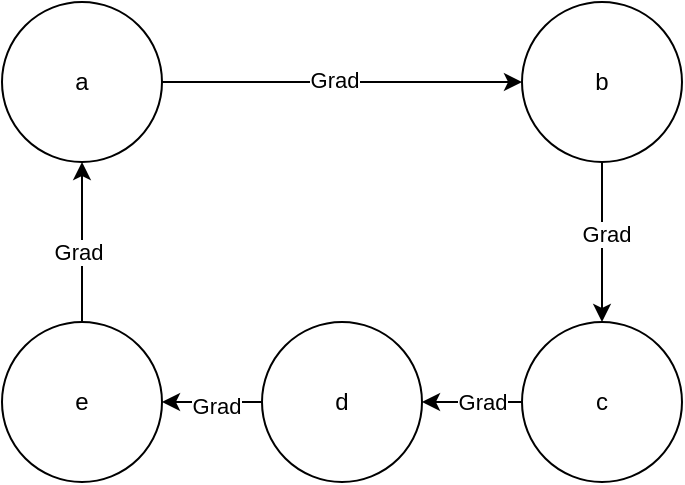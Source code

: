 <mxfile version="15.8.6" type="github">
  <diagram id="lMNd0b-DniXH8U6d8WW7" name="Page-1">
    <mxGraphModel dx="2066" dy="769" grid="1" gridSize="10" guides="1" tooltips="1" connect="1" arrows="1" fold="1" page="1" pageScale="1" pageWidth="850" pageHeight="1100" math="0" shadow="0">
      <root>
        <mxCell id="0" />
        <mxCell id="1" parent="0" />
        <mxCell id="Afmu1e2ez_ZusAOGPeaA-10" style="edgeStyle=orthogonalEdgeStyle;curved=1;orthogonalLoop=1;jettySize=auto;html=1;exitX=1;exitY=0.5;exitDx=0;exitDy=0;entryX=0;entryY=0.5;entryDx=0;entryDy=0;" edge="1" parent="1" source="Afmu1e2ez_ZusAOGPeaA-2" target="Afmu1e2ez_ZusAOGPeaA-6">
          <mxGeometry relative="1" as="geometry" />
        </mxCell>
        <mxCell id="Afmu1e2ez_ZusAOGPeaA-14" value="Grad" style="edgeLabel;html=1;align=center;verticalAlign=middle;resizable=0;points=[];" vertex="1" connectable="0" parent="Afmu1e2ez_ZusAOGPeaA-10">
          <mxGeometry x="-0.047" y="1" relative="1" as="geometry">
            <mxPoint as="offset" />
          </mxGeometry>
        </mxCell>
        <mxCell id="Afmu1e2ez_ZusAOGPeaA-2" value="a" style="ellipse;whiteSpace=wrap;html=1;aspect=fixed;" vertex="1" parent="1">
          <mxGeometry x="240" y="130" width="80" height="80" as="geometry" />
        </mxCell>
        <mxCell id="Afmu1e2ez_ZusAOGPeaA-8" style="edgeStyle=orthogonalEdgeStyle;orthogonalLoop=1;jettySize=auto;html=1;exitX=0.5;exitY=0;exitDx=0;exitDy=0;entryX=0.5;entryY=1;entryDx=0;entryDy=0;curved=1;" edge="1" parent="1" source="Afmu1e2ez_ZusAOGPeaA-3" target="Afmu1e2ez_ZusAOGPeaA-2">
          <mxGeometry relative="1" as="geometry" />
        </mxCell>
        <mxCell id="Afmu1e2ez_ZusAOGPeaA-19" value="Grad" style="edgeLabel;html=1;align=center;verticalAlign=middle;resizable=0;points=[];" vertex="1" connectable="0" parent="Afmu1e2ez_ZusAOGPeaA-8">
          <mxGeometry x="-0.125" y="2" relative="1" as="geometry">
            <mxPoint as="offset" />
          </mxGeometry>
        </mxCell>
        <mxCell id="Afmu1e2ez_ZusAOGPeaA-3" value="e" style="ellipse;whiteSpace=wrap;html=1;aspect=fixed;" vertex="1" parent="1">
          <mxGeometry x="240" y="290" width="80" height="80" as="geometry" />
        </mxCell>
        <mxCell id="Afmu1e2ez_ZusAOGPeaA-13" style="edgeStyle=orthogonalEdgeStyle;curved=1;orthogonalLoop=1;jettySize=auto;html=1;exitX=0;exitY=0.5;exitDx=0;exitDy=0;entryX=1;entryY=0.5;entryDx=0;entryDy=0;" edge="1" parent="1" source="Afmu1e2ez_ZusAOGPeaA-4" target="Afmu1e2ez_ZusAOGPeaA-3">
          <mxGeometry relative="1" as="geometry" />
        </mxCell>
        <mxCell id="Afmu1e2ez_ZusAOGPeaA-18" value="Grad" style="edgeLabel;html=1;align=center;verticalAlign=middle;resizable=0;points=[];" vertex="1" connectable="0" parent="Afmu1e2ez_ZusAOGPeaA-13">
          <mxGeometry x="-0.08" y="2" relative="1" as="geometry">
            <mxPoint as="offset" />
          </mxGeometry>
        </mxCell>
        <mxCell id="Afmu1e2ez_ZusAOGPeaA-4" value="d" style="ellipse;whiteSpace=wrap;html=1;aspect=fixed;" vertex="1" parent="1">
          <mxGeometry x="370" y="290" width="80" height="80" as="geometry" />
        </mxCell>
        <mxCell id="Afmu1e2ez_ZusAOGPeaA-12" style="edgeStyle=orthogonalEdgeStyle;curved=1;orthogonalLoop=1;jettySize=auto;html=1;exitX=0;exitY=0.5;exitDx=0;exitDy=0;" edge="1" parent="1" source="Afmu1e2ez_ZusAOGPeaA-5" target="Afmu1e2ez_ZusAOGPeaA-4">
          <mxGeometry relative="1" as="geometry" />
        </mxCell>
        <mxCell id="Afmu1e2ez_ZusAOGPeaA-16" value="Grad" style="edgeLabel;html=1;align=center;verticalAlign=middle;resizable=0;points=[];" vertex="1" connectable="0" parent="Afmu1e2ez_ZusAOGPeaA-12">
          <mxGeometry x="-0.2" relative="1" as="geometry">
            <mxPoint as="offset" />
          </mxGeometry>
        </mxCell>
        <mxCell id="Afmu1e2ez_ZusAOGPeaA-5" value="c" style="ellipse;whiteSpace=wrap;html=1;aspect=fixed;" vertex="1" parent="1">
          <mxGeometry x="500" y="290" width="80" height="80" as="geometry" />
        </mxCell>
        <mxCell id="Afmu1e2ez_ZusAOGPeaA-11" style="edgeStyle=orthogonalEdgeStyle;orthogonalLoop=1;jettySize=auto;html=1;exitX=0.5;exitY=1;exitDx=0;exitDy=0;rounded=0;" edge="1" parent="1" source="Afmu1e2ez_ZusAOGPeaA-6" target="Afmu1e2ez_ZusAOGPeaA-5">
          <mxGeometry relative="1" as="geometry" />
        </mxCell>
        <mxCell id="Afmu1e2ez_ZusAOGPeaA-15" value="Grad" style="edgeLabel;html=1;align=center;verticalAlign=middle;resizable=0;points=[];" vertex="1" connectable="0" parent="Afmu1e2ez_ZusAOGPeaA-11">
          <mxGeometry x="-0.1" y="2" relative="1" as="geometry">
            <mxPoint as="offset" />
          </mxGeometry>
        </mxCell>
        <mxCell id="Afmu1e2ez_ZusAOGPeaA-6" value="b" style="ellipse;whiteSpace=wrap;html=1;aspect=fixed;" vertex="1" parent="1">
          <mxGeometry x="500" y="130" width="80" height="80" as="geometry" />
        </mxCell>
      </root>
    </mxGraphModel>
  </diagram>
</mxfile>
